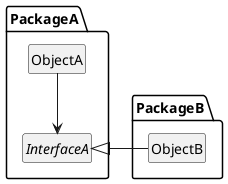 @startuml dip_after

hide members
hide circle

package PackageA {
	class ObjectA
	interface InterfaceA
}
package PackageB {
	class ObjectB
}

ObjectA -down-> InterfaceA
InterfaceA <|- ObjectB
@enduml